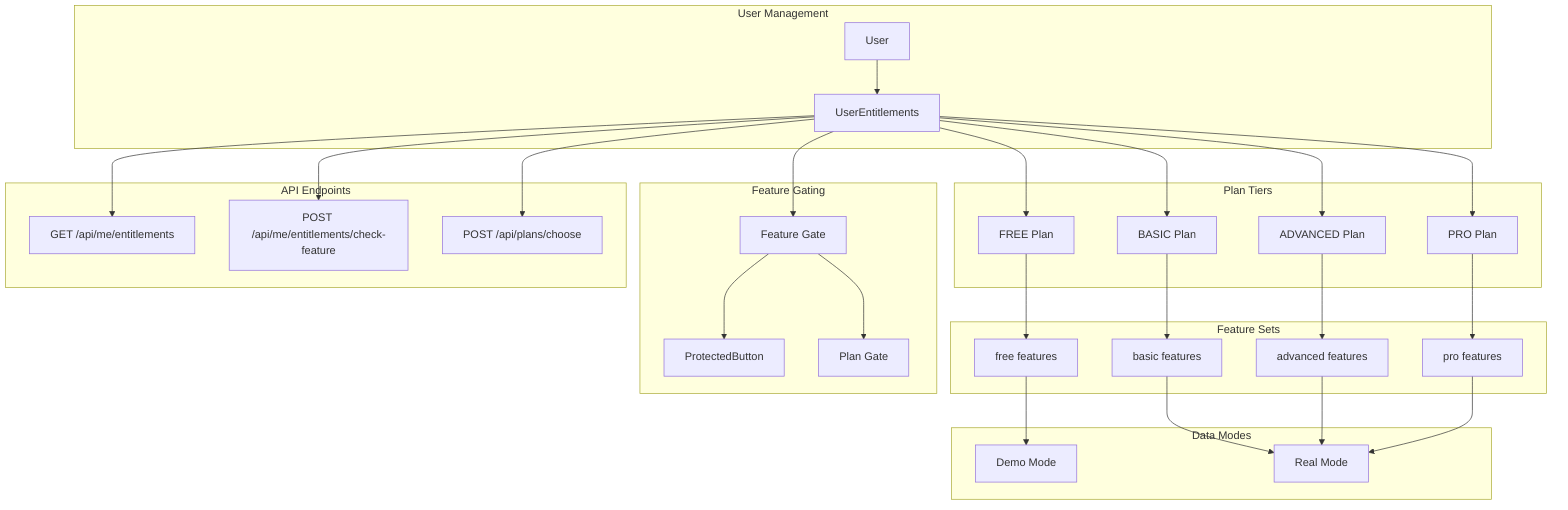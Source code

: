 graph TB
    subgraph "User Management"
        U[User]
        UE[UserEntitlements]
        U --> UE
    end
    
    subgraph "Plan Tiers"
        FREE[FREE Plan]
        BASIC[BASIC Plan]
        ADVANCED[ADVANCED Plan]
        PRO[PRO Plan]
    end
    
    subgraph "Feature Sets"
        FS_FREE[free features]
        FS_BASIC[basic features]
        FS_ADVANCED[advanced features]
        FS_PRO[pro features]
    end
    
    subgraph "Feature Gating"
        FG[Feature Gate]
        PB[ProtectedButton]
        PG[Plan Gate]
    end
    
    subgraph "Data Modes"
        DM[Demo Mode]
        RM[Real Mode]
    end
    
    UE --> FREE
    UE --> BASIC
    UE --> ADVANCED
    UE --> PRO
    
    FREE --> FS_FREE
    BASIC --> FS_BASIC
    ADVANCED --> FS_ADVANCED
    PRO --> FS_PRO
    
    FS_FREE --> DM
    FS_BASIC --> RM
    FS_ADVANCED --> RM
    FS_PRO --> RM
    
    UE --> FG
    FG --> PB
    FG --> PG
    
    subgraph "API Endpoints"
        API1[GET /api/me/entitlements]
        API2[POST /api/me/entitlements/check-feature]
        API3[POST /api/plans/choose]
    end
    
    UE --> API1
    UE --> API2
    UE --> API3
